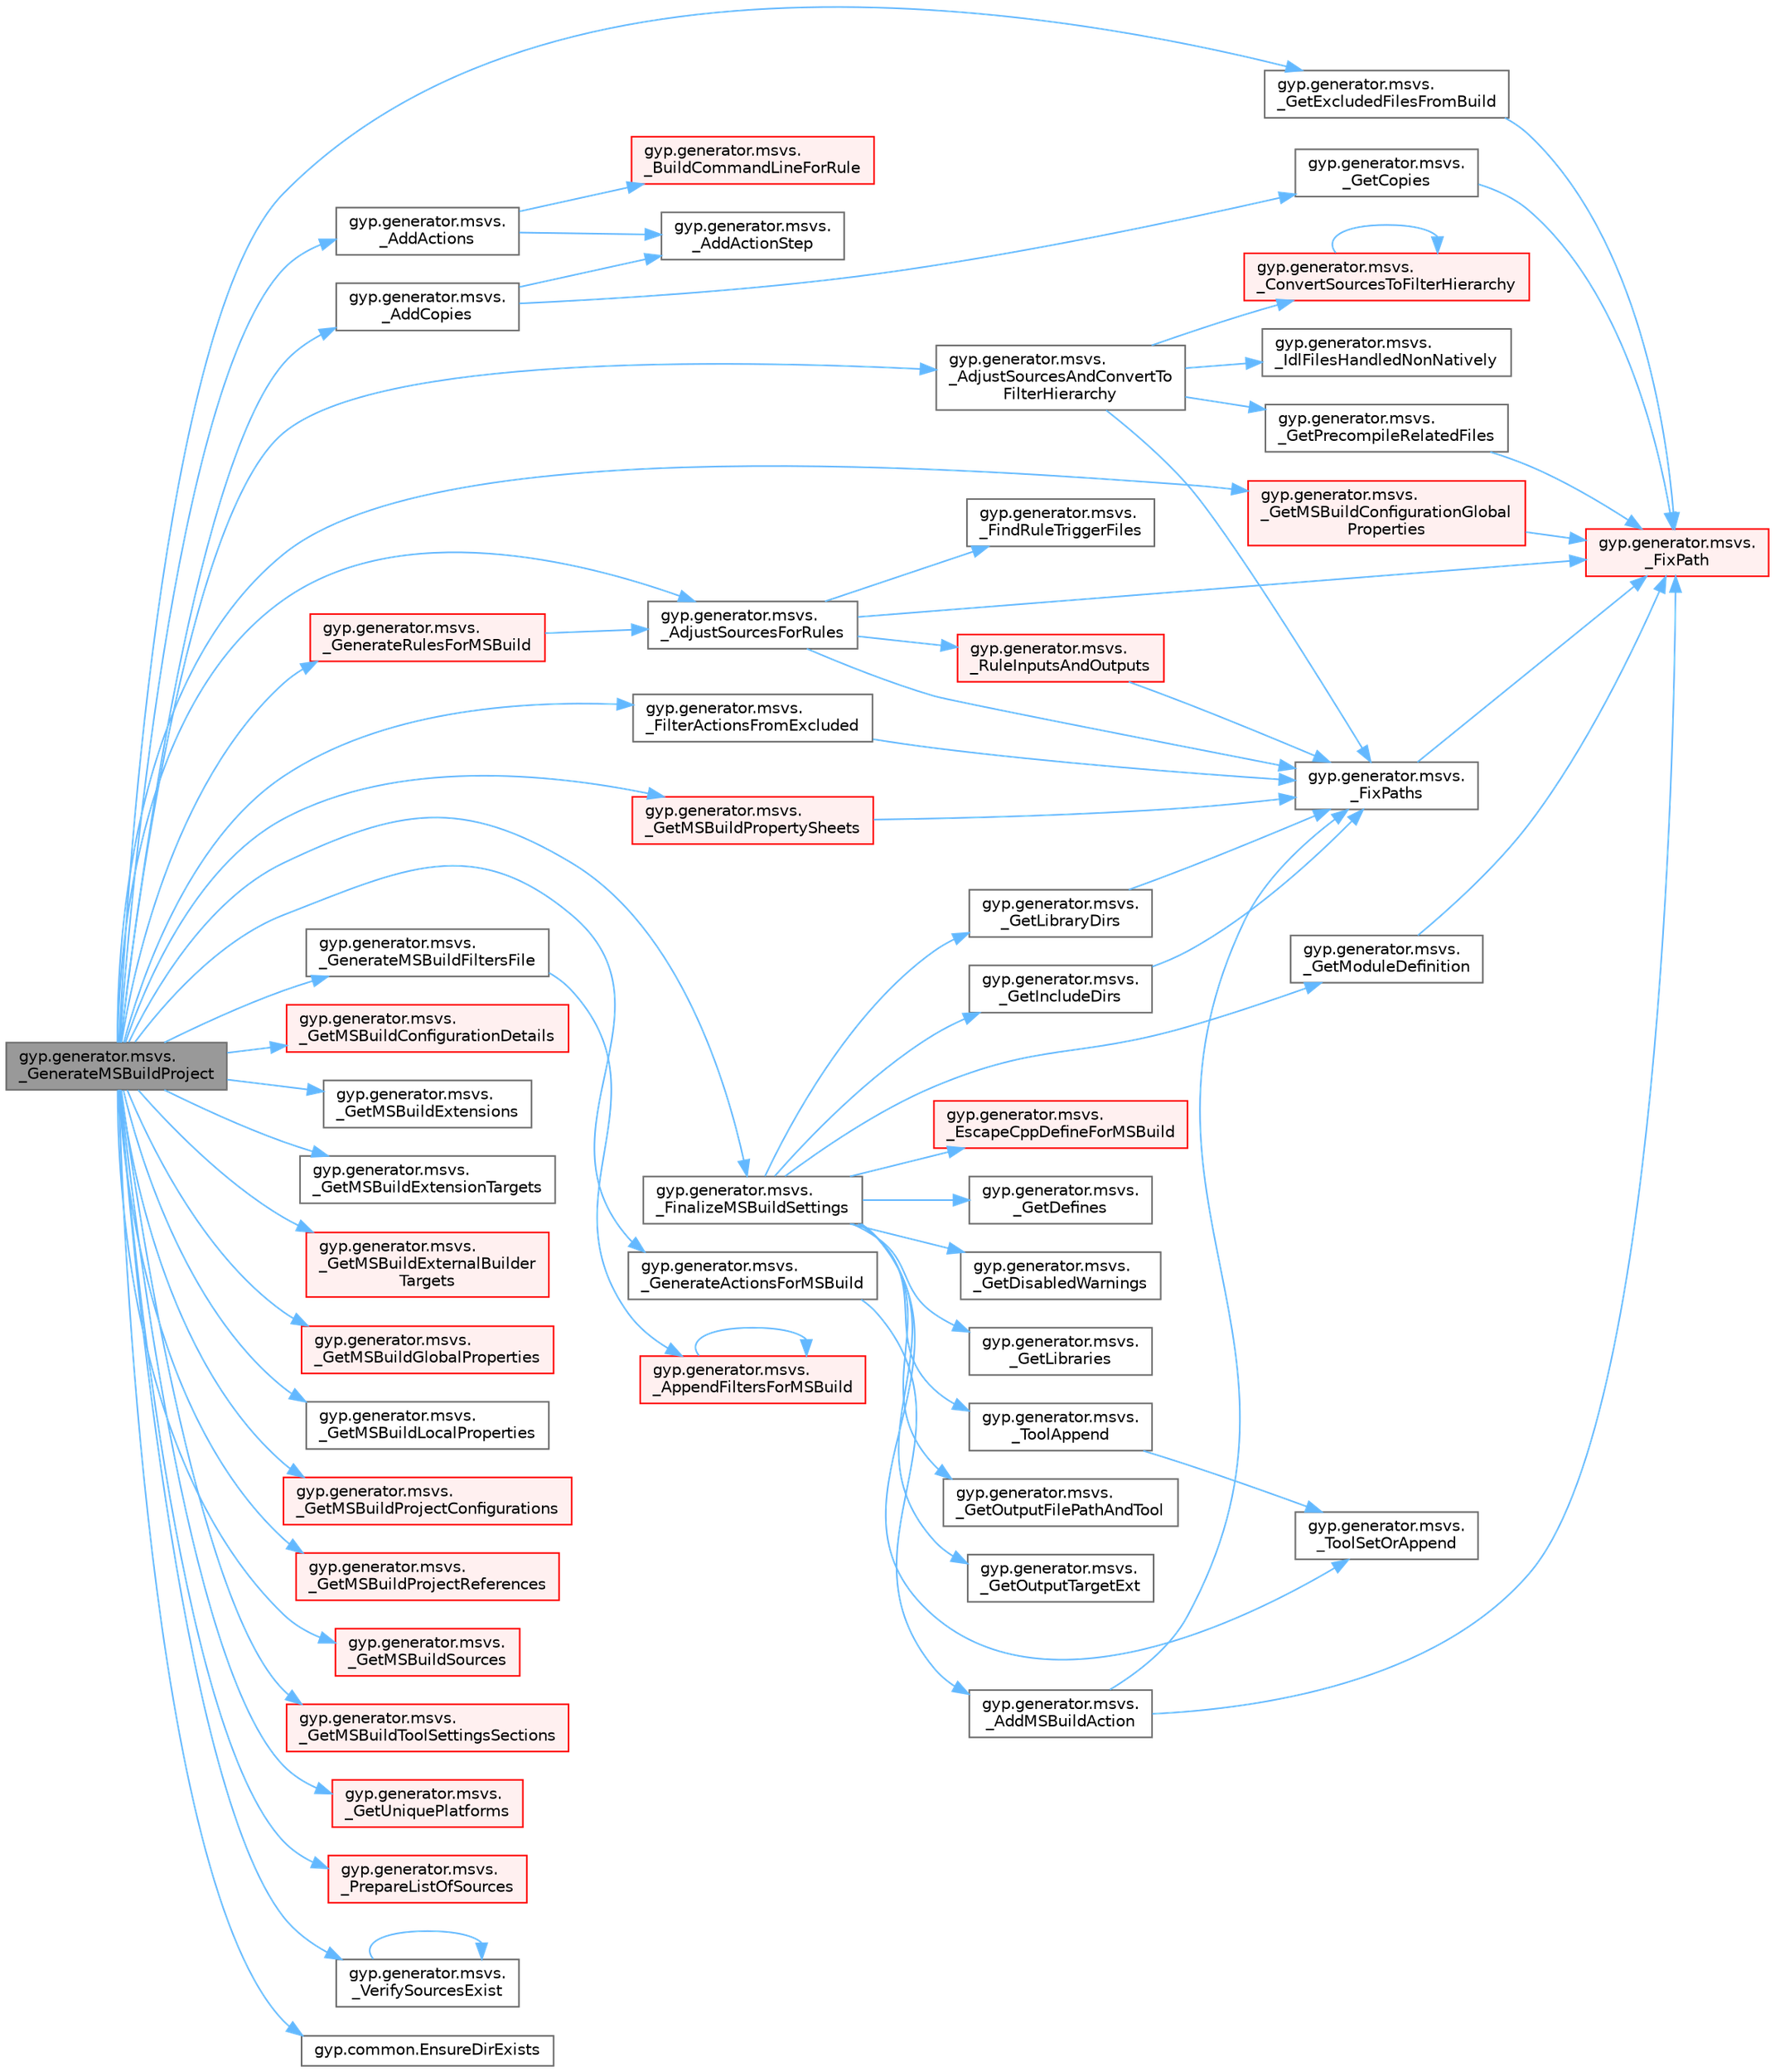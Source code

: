 digraph "gyp.generator.msvs._GenerateMSBuildProject"
{
 // LATEX_PDF_SIZE
  bgcolor="transparent";
  edge [fontname=Helvetica,fontsize=10,labelfontname=Helvetica,labelfontsize=10];
  node [fontname=Helvetica,fontsize=10,shape=box,height=0.2,width=0.4];
  rankdir="LR";
  Node1 [id="Node000001",label="gyp.generator.msvs.\l_GenerateMSBuildProject",height=0.2,width=0.4,color="gray40", fillcolor="grey60", style="filled", fontcolor="black",tooltip=" "];
  Node1 -> Node2 [id="edge1_Node000001_Node000002",color="steelblue1",style="solid",tooltip=" "];
  Node2 [id="Node000002",label="gyp.generator.msvs.\l_AddActions",height=0.2,width=0.4,color="grey40", fillcolor="white", style="filled",URL="$namespacegyp_1_1generator_1_1msvs.html#af53f258fd96281947a8ffca524de72c3",tooltip=" "];
  Node2 -> Node3 [id="edge2_Node000002_Node000003",color="steelblue1",style="solid",tooltip=" "];
  Node3 [id="Node000003",label="gyp.generator.msvs.\l_AddActionStep",height=0.2,width=0.4,color="grey40", fillcolor="white", style="filled",URL="$namespacegyp_1_1generator_1_1msvs.html#abcda763ba7e13795096a8b9498a5b2a2",tooltip=" "];
  Node2 -> Node4 [id="edge3_Node000002_Node000004",color="steelblue1",style="solid",tooltip=" "];
  Node4 [id="Node000004",label="gyp.generator.msvs.\l_BuildCommandLineForRule",height=0.2,width=0.4,color="red", fillcolor="#FFF0F0", style="filled",URL="$namespacegyp_1_1generator_1_1msvs.html#a9e3e350b064512f7865c75aadb99363b",tooltip=" "];
  Node1 -> Node9 [id="edge4_Node000001_Node000009",color="steelblue1",style="solid",tooltip=" "];
  Node9 [id="Node000009",label="gyp.generator.msvs.\l_AddCopies",height=0.2,width=0.4,color="grey40", fillcolor="white", style="filled",URL="$namespacegyp_1_1generator_1_1msvs.html#acbd46fbec39458c454fcd6f0ef98e019",tooltip=" "];
  Node9 -> Node3 [id="edge5_Node000009_Node000003",color="steelblue1",style="solid",tooltip=" "];
  Node9 -> Node10 [id="edge6_Node000009_Node000010",color="steelblue1",style="solid",tooltip=" "];
  Node10 [id="Node000010",label="gyp.generator.msvs.\l_GetCopies",height=0.2,width=0.4,color="grey40", fillcolor="white", style="filled",URL="$namespacegyp_1_1generator_1_1msvs.html#a5853ca36178846735c15c20311713233",tooltip=" "];
  Node10 -> Node6 [id="edge7_Node000010_Node000006",color="steelblue1",style="solid",tooltip=" "];
  Node6 [id="Node000006",label="gyp.generator.msvs.\l_FixPath",height=0.2,width=0.4,color="red", fillcolor="#FFF0F0", style="filled",URL="$namespacegyp_1_1generator_1_1msvs.html#a706c592f67f43ac8e8e1f0573f747e13",tooltip=" "];
  Node1 -> Node11 [id="edge8_Node000001_Node000011",color="steelblue1",style="solid",tooltip=" "];
  Node11 [id="Node000011",label="gyp.generator.msvs.\l_AdjustSourcesAndConvertTo\lFilterHierarchy",height=0.2,width=0.4,color="grey40", fillcolor="white", style="filled",URL="$namespacegyp_1_1generator_1_1msvs.html#ab16b2be7323bc19e0f170632e8e32afb",tooltip=" "];
  Node11 -> Node12 [id="edge9_Node000011_Node000012",color="steelblue1",style="solid",tooltip=" "];
  Node12 [id="Node000012",label="gyp.generator.msvs.\l_ConvertSourcesToFilterHierarchy",height=0.2,width=0.4,color="red", fillcolor="#FFF0F0", style="filled",URL="$namespacegyp_1_1generator_1_1msvs.html#a7f48e426761df362fae7b62bfde2d60e",tooltip=" "];
  Node12 -> Node12 [id="edge10_Node000012_Node000012",color="steelblue1",style="solid",tooltip=" "];
  Node11 -> Node13 [id="edge11_Node000011_Node000013",color="steelblue1",style="solid",tooltip=" "];
  Node13 [id="Node000013",label="gyp.generator.msvs.\l_FixPaths",height=0.2,width=0.4,color="grey40", fillcolor="white", style="filled",URL="$namespacegyp_1_1generator_1_1msvs.html#abe0103864b6f70b3c1ab25521cb1f1d0",tooltip=" "];
  Node13 -> Node6 [id="edge12_Node000013_Node000006",color="steelblue1",style="solid",tooltip=" "];
  Node11 -> Node14 [id="edge13_Node000011_Node000014",color="steelblue1",style="solid",tooltip=" "];
  Node14 [id="Node000014",label="gyp.generator.msvs.\l_GetPrecompileRelatedFiles",height=0.2,width=0.4,color="grey40", fillcolor="white", style="filled",URL="$namespacegyp_1_1generator_1_1msvs.html#aec9374070b04ddab2788204cff916790",tooltip=" "];
  Node14 -> Node6 [id="edge14_Node000014_Node000006",color="steelblue1",style="solid",tooltip=" "];
  Node11 -> Node15 [id="edge15_Node000011_Node000015",color="steelblue1",style="solid",tooltip=" "];
  Node15 [id="Node000015",label="gyp.generator.msvs.\l_IdlFilesHandledNonNatively",height=0.2,width=0.4,color="grey40", fillcolor="white", style="filled",URL="$namespacegyp_1_1generator_1_1msvs.html#a07e3a07a8e87165e27e142554cd3f88f",tooltip=" "];
  Node1 -> Node16 [id="edge16_Node000001_Node000016",color="steelblue1",style="solid",tooltip=" "];
  Node16 [id="Node000016",label="gyp.generator.msvs.\l_AdjustSourcesForRules",height=0.2,width=0.4,color="grey40", fillcolor="white", style="filled",URL="$namespacegyp_1_1generator_1_1msvs.html#a5dbb1dc3aadc8929bfb48430fa5c7f8c",tooltip=" "];
  Node16 -> Node17 [id="edge17_Node000016_Node000017",color="steelblue1",style="solid",tooltip=" "];
  Node17 [id="Node000017",label="gyp.generator.msvs.\l_FindRuleTriggerFiles",height=0.2,width=0.4,color="grey40", fillcolor="white", style="filled",URL="$namespacegyp_1_1generator_1_1msvs.html#a57f74e9d53477c44ae21bed5c7b06930",tooltip=" "];
  Node16 -> Node6 [id="edge18_Node000016_Node000006",color="steelblue1",style="solid",tooltip=" "];
  Node16 -> Node13 [id="edge19_Node000016_Node000013",color="steelblue1",style="solid",tooltip=" "];
  Node16 -> Node18 [id="edge20_Node000016_Node000018",color="steelblue1",style="solid",tooltip=" "];
  Node18 [id="Node000018",label="gyp.generator.msvs.\l_RuleInputsAndOutputs",height=0.2,width=0.4,color="red", fillcolor="#FFF0F0", style="filled",URL="$namespacegyp_1_1generator_1_1msvs.html#a407ec9312af202a2c8cd9b5d67e8264b",tooltip=" "];
  Node18 -> Node13 [id="edge21_Node000018_Node000013",color="steelblue1",style="solid",tooltip=" "];
  Node1 -> Node20 [id="edge22_Node000001_Node000020",color="steelblue1",style="solid",tooltip=" "];
  Node20 [id="Node000020",label="gyp.generator.msvs.\l_FilterActionsFromExcluded",height=0.2,width=0.4,color="grey40", fillcolor="white", style="filled",URL="$namespacegyp_1_1generator_1_1msvs.html#aaa8857e6fa22b25e432c3fca3774b7c6",tooltip=" "];
  Node20 -> Node13 [id="edge23_Node000020_Node000013",color="steelblue1",style="solid",tooltip=" "];
  Node1 -> Node21 [id="edge24_Node000001_Node000021",color="steelblue1",style="solid",tooltip=" "];
  Node21 [id="Node000021",label="gyp.generator.msvs.\l_FinalizeMSBuildSettings",height=0.2,width=0.4,color="grey40", fillcolor="white", style="filled",URL="$namespacegyp_1_1generator_1_1msvs.html#a2314045affd45176cfd834b8ae2e4919",tooltip=" "];
  Node21 -> Node22 [id="edge25_Node000021_Node000022",color="steelblue1",style="solid",tooltip=" "];
  Node22 [id="Node000022",label="gyp.generator.msvs.\l_EscapeCppDefineForMSBuild",height=0.2,width=0.4,color="red", fillcolor="#FFF0F0", style="filled",URL="$namespacegyp_1_1generator_1_1msvs.html#a6adb9a6b86c0e4bd476f5c18b20d60d4",tooltip=" "];
  Node21 -> Node26 [id="edge26_Node000021_Node000026",color="steelblue1",style="solid",tooltip=" "];
  Node26 [id="Node000026",label="gyp.generator.msvs.\l_GetDefines",height=0.2,width=0.4,color="grey40", fillcolor="white", style="filled",URL="$namespacegyp_1_1generator_1_1msvs.html#ab51b8e8d6de9006e1218aabaa1957c94",tooltip=" "];
  Node21 -> Node27 [id="edge27_Node000021_Node000027",color="steelblue1",style="solid",tooltip=" "];
  Node27 [id="Node000027",label="gyp.generator.msvs.\l_GetDisabledWarnings",height=0.2,width=0.4,color="grey40", fillcolor="white", style="filled",URL="$namespacegyp_1_1generator_1_1msvs.html#a118be64a7aaf0caaefe5e3edd2a60eed",tooltip=" "];
  Node21 -> Node28 [id="edge28_Node000021_Node000028",color="steelblue1",style="solid",tooltip=" "];
  Node28 [id="Node000028",label="gyp.generator.msvs.\l_GetIncludeDirs",height=0.2,width=0.4,color="grey40", fillcolor="white", style="filled",URL="$namespacegyp_1_1generator_1_1msvs.html#aaa5b9ae9fc219edb86b5c2c7725e2e08",tooltip=" "];
  Node28 -> Node13 [id="edge29_Node000028_Node000013",color="steelblue1",style="solid",tooltip=" "];
  Node21 -> Node29 [id="edge30_Node000021_Node000029",color="steelblue1",style="solid",tooltip=" "];
  Node29 [id="Node000029",label="gyp.generator.msvs.\l_GetLibraries",height=0.2,width=0.4,color="grey40", fillcolor="white", style="filled",URL="$namespacegyp_1_1generator_1_1msvs.html#a8a59f9afb6017bd37a8890f8f1a5d821",tooltip=" "];
  Node21 -> Node30 [id="edge31_Node000021_Node000030",color="steelblue1",style="solid",tooltip=" "];
  Node30 [id="Node000030",label="gyp.generator.msvs.\l_GetLibraryDirs",height=0.2,width=0.4,color="grey40", fillcolor="white", style="filled",URL="$namespacegyp_1_1generator_1_1msvs.html#ab56a34c837f449609ca2ac9ec8755478",tooltip=" "];
  Node30 -> Node13 [id="edge32_Node000030_Node000013",color="steelblue1",style="solid",tooltip=" "];
  Node21 -> Node31 [id="edge33_Node000021_Node000031",color="steelblue1",style="solid",tooltip=" "];
  Node31 [id="Node000031",label="gyp.generator.msvs.\l_GetModuleDefinition",height=0.2,width=0.4,color="grey40", fillcolor="white", style="filled",URL="$namespacegyp_1_1generator_1_1msvs.html#ac5fa6d2d137bb751cdffbd3575038d24",tooltip=" "];
  Node31 -> Node6 [id="edge34_Node000031_Node000006",color="steelblue1",style="solid",tooltip=" "];
  Node21 -> Node32 [id="edge35_Node000021_Node000032",color="steelblue1",style="solid",tooltip=" "];
  Node32 [id="Node000032",label="gyp.generator.msvs.\l_GetOutputFilePathAndTool",height=0.2,width=0.4,color="grey40", fillcolor="white", style="filled",URL="$namespacegyp_1_1generator_1_1msvs.html#ae6ab531687951079d4344801bddeead8",tooltip=" "];
  Node21 -> Node33 [id="edge36_Node000021_Node000033",color="steelblue1",style="solid",tooltip=" "];
  Node33 [id="Node000033",label="gyp.generator.msvs.\l_GetOutputTargetExt",height=0.2,width=0.4,color="grey40", fillcolor="white", style="filled",URL="$namespacegyp_1_1generator_1_1msvs.html#a125aa7568f8a0a2b9803c9868b17ca90",tooltip=" "];
  Node21 -> Node34 [id="edge37_Node000021_Node000034",color="steelblue1",style="solid",tooltip=" "];
  Node34 [id="Node000034",label="gyp.generator.msvs.\l_ToolAppend",height=0.2,width=0.4,color="grey40", fillcolor="white", style="filled",URL="$namespacegyp_1_1generator_1_1msvs.html#a4edc9eadd706d9ebfc7ad3e0acca601f",tooltip=" "];
  Node34 -> Node35 [id="edge38_Node000034_Node000035",color="steelblue1",style="solid",tooltip=" "];
  Node35 [id="Node000035",label="gyp.generator.msvs.\l_ToolSetOrAppend",height=0.2,width=0.4,color="grey40", fillcolor="white", style="filled",URL="$namespacegyp_1_1generator_1_1msvs.html#ad8bacea6ce7fa53f7ab87159848a8024",tooltip=" "];
  Node21 -> Node35 [id="edge39_Node000021_Node000035",color="steelblue1",style="solid",tooltip=" "];
  Node1 -> Node36 [id="edge40_Node000001_Node000036",color="steelblue1",style="solid",tooltip=" "];
  Node36 [id="Node000036",label="gyp.generator.msvs.\l_GenerateActionsForMSBuild",height=0.2,width=0.4,color="grey40", fillcolor="white", style="filled",URL="$namespacegyp_1_1generator_1_1msvs.html#acc75339ab9b8d1656aa13b9f3b771d1e",tooltip=" "];
  Node36 -> Node37 [id="edge41_Node000036_Node000037",color="steelblue1",style="solid",tooltip=" "];
  Node37 [id="Node000037",label="gyp.generator.msvs.\l_AddMSBuildAction",height=0.2,width=0.4,color="grey40", fillcolor="white", style="filled",URL="$namespacegyp_1_1generator_1_1msvs.html#a6524a14a4f5066d1f42617e1a49995e5",tooltip=" "];
  Node37 -> Node6 [id="edge42_Node000037_Node000006",color="steelblue1",style="solid",tooltip=" "];
  Node37 -> Node13 [id="edge43_Node000037_Node000013",color="steelblue1",style="solid",tooltip=" "];
  Node1 -> Node38 [id="edge44_Node000001_Node000038",color="steelblue1",style="solid",tooltip=" "];
  Node38 [id="Node000038",label="gyp.generator.msvs.\l_GenerateMSBuildFiltersFile",height=0.2,width=0.4,color="grey40", fillcolor="white", style="filled",URL="$namespacegyp_1_1generator_1_1msvs.html#ae7876e31201e2eb87bc6fa1749ed95c3",tooltip=" "];
  Node38 -> Node39 [id="edge45_Node000038_Node000039",color="steelblue1",style="solid",tooltip=" "];
  Node39 [id="Node000039",label="gyp.generator.msvs.\l_AppendFiltersForMSBuild",height=0.2,width=0.4,color="red", fillcolor="#FFF0F0", style="filled",URL="$namespacegyp_1_1generator_1_1msvs.html#a63dd572eb4e81f9dc4d74dee2f907081",tooltip=" "];
  Node39 -> Node39 [id="edge46_Node000039_Node000039",color="steelblue1",style="solid",tooltip=" "];
  Node1 -> Node41 [id="edge47_Node000001_Node000041",color="steelblue1",style="solid",tooltip=" "];
  Node41 [id="Node000041",label="gyp.generator.msvs.\l_GenerateRulesForMSBuild",height=0.2,width=0.4,color="red", fillcolor="#FFF0F0", style="filled",URL="$namespacegyp_1_1generator_1_1msvs.html#a8445f59fefa190cfb78b34d7c638d90e",tooltip=" "];
  Node41 -> Node16 [id="edge48_Node000041_Node000016",color="steelblue1",style="solid",tooltip=" "];
  Node1 -> Node49 [id="edge49_Node000001_Node000049",color="steelblue1",style="solid",tooltip=" "];
  Node49 [id="Node000049",label="gyp.generator.msvs.\l_GetExcludedFilesFromBuild",height=0.2,width=0.4,color="grey40", fillcolor="white", style="filled",URL="$namespacegyp_1_1generator_1_1msvs.html#a0a4dc065cf8c132c4a482fb6e5e59a86",tooltip=" "];
  Node49 -> Node6 [id="edge50_Node000049_Node000006",color="steelblue1",style="solid",tooltip=" "];
  Node1 -> Node50 [id="edge51_Node000001_Node000050",color="steelblue1",style="solid",tooltip=" "];
  Node50 [id="Node000050",label="gyp.generator.msvs.\l_GetMSBuildConfigurationDetails",height=0.2,width=0.4,color="red", fillcolor="#FFF0F0", style="filled",URL="$namespacegyp_1_1generator_1_1msvs.html#a0ba5a2fe3fd703a9f65dd1c6c60e113d",tooltip=" "];
  Node1 -> Node63 [id="edge52_Node000001_Node000063",color="steelblue1",style="solid",tooltip=" "];
  Node63 [id="Node000063",label="gyp.generator.msvs.\l_GetMSBuildConfigurationGlobal\lProperties",height=0.2,width=0.4,color="red", fillcolor="#FFF0F0", style="filled",URL="$namespacegyp_1_1generator_1_1msvs.html#abd5b8b050cf550e95eb2bc988f17c10a",tooltip=" "];
  Node63 -> Node6 [id="edge53_Node000063_Node000006",color="steelblue1",style="solid",tooltip=" "];
  Node1 -> Node65 [id="edge54_Node000001_Node000065",color="steelblue1",style="solid",tooltip=" "];
  Node65 [id="Node000065",label="gyp.generator.msvs.\l_GetMSBuildExtensions",height=0.2,width=0.4,color="grey40", fillcolor="white", style="filled",URL="$namespacegyp_1_1generator_1_1msvs.html#a912a7b27d34f0f1fcbcfbc9903703586",tooltip=" "];
  Node1 -> Node66 [id="edge55_Node000001_Node000066",color="steelblue1",style="solid",tooltip=" "];
  Node66 [id="Node000066",label="gyp.generator.msvs.\l_GetMSBuildExtensionTargets",height=0.2,width=0.4,color="grey40", fillcolor="white", style="filled",URL="$namespacegyp_1_1generator_1_1msvs.html#a2b30c3246eaa198b1f7dd258f3ad2d09",tooltip=" "];
  Node1 -> Node67 [id="edge56_Node000001_Node000067",color="steelblue1",style="solid",tooltip=" "];
  Node67 [id="Node000067",label="gyp.generator.msvs.\l_GetMSBuildExternalBuilder\lTargets",height=0.2,width=0.4,color="red", fillcolor="#FFF0F0", style="filled",URL="$namespacegyp_1_1generator_1_1msvs.html#acb56bfed7d7c1a51586eda031d8335f6",tooltip=" "];
  Node1 -> Node68 [id="edge57_Node000001_Node000068",color="steelblue1",style="solid",tooltip=" "];
  Node68 [id="Node000068",label="gyp.generator.msvs.\l_GetMSBuildGlobalProperties",height=0.2,width=0.4,color="red", fillcolor="#FFF0F0", style="filled",URL="$namespacegyp_1_1generator_1_1msvs.html#a29053332e3dd54a8776dc2dbbe287041",tooltip=" "];
  Node1 -> Node71 [id="edge58_Node000001_Node000071",color="steelblue1",style="solid",tooltip=" "];
  Node71 [id="Node000071",label="gyp.generator.msvs.\l_GetMSBuildLocalProperties",height=0.2,width=0.4,color="grey40", fillcolor="white", style="filled",URL="$namespacegyp_1_1generator_1_1msvs.html#a25b838226fcde7e887a87071b8eccf31",tooltip=" "];
  Node1 -> Node72 [id="edge59_Node000001_Node000072",color="steelblue1",style="solid",tooltip=" "];
  Node72 [id="Node000072",label="gyp.generator.msvs.\l_GetMSBuildProjectConfigurations",height=0.2,width=0.4,color="red", fillcolor="#FFF0F0", style="filled",URL="$namespacegyp_1_1generator_1_1msvs.html#a977b7d7ea2cd4350c98951315625f7f3",tooltip=" "];
  Node1 -> Node73 [id="edge60_Node000001_Node000073",color="steelblue1",style="solid",tooltip=" "];
  Node73 [id="Node000073",label="gyp.generator.msvs.\l_GetMSBuildProjectReferences",height=0.2,width=0.4,color="red", fillcolor="#FFF0F0", style="filled",URL="$namespacegyp_1_1generator_1_1msvs.html#a597777d849fe76b0a54e79d77c608cdd",tooltip=" "];
  Node1 -> Node75 [id="edge61_Node000001_Node000075",color="steelblue1",style="solid",tooltip=" "];
  Node75 [id="Node000075",label="gyp.generator.msvs.\l_GetMSBuildPropertySheets",height=0.2,width=0.4,color="red", fillcolor="#FFF0F0", style="filled",URL="$namespacegyp_1_1generator_1_1msvs.html#a942094df7445bb2b1c33dcd7cc061643",tooltip=" "];
  Node75 -> Node13 [id="edge62_Node000075_Node000013",color="steelblue1",style="solid",tooltip=" "];
  Node1 -> Node76 [id="edge63_Node000001_Node000076",color="steelblue1",style="solid",tooltip=" "];
  Node76 [id="Node000076",label="gyp.generator.msvs.\l_GetMSBuildSources",height=0.2,width=0.4,color="red", fillcolor="#FFF0F0", style="filled",URL="$namespacegyp_1_1generator_1_1msvs.html#aefbda6539b90e41c098da8e2ca3f6611",tooltip=" "];
  Node1 -> Node79 [id="edge64_Node000001_Node000079",color="steelblue1",style="solid",tooltip=" "];
  Node79 [id="Node000079",label="gyp.generator.msvs.\l_GetMSBuildToolSettingsSections",height=0.2,width=0.4,color="red", fillcolor="#FFF0F0", style="filled",URL="$namespacegyp_1_1generator_1_1msvs.html#ac3e371a51e0d1b814da3d4618e7fe7fd",tooltip=" "];
  Node1 -> Node78 [id="edge65_Node000001_Node000078",color="steelblue1",style="solid",tooltip=" "];
  Node78 [id="Node000078",label="gyp.generator.msvs.\l_GetUniquePlatforms",height=0.2,width=0.4,color="red", fillcolor="#FFF0F0", style="filled",URL="$namespacegyp_1_1generator_1_1msvs.html#a90a25637d19d2d9c2c8495550301f38b",tooltip=" "];
  Node1 -> Node80 [id="edge66_Node000001_Node000080",color="steelblue1",style="solid",tooltip=" "];
  Node80 [id="Node000080",label="gyp.generator.msvs.\l_PrepareListOfSources",height=0.2,width=0.4,color="red", fillcolor="#FFF0F0", style="filled",URL="$namespacegyp_1_1generator_1_1msvs.html#aabd3d4c15addf0e5c2a519cfbb4382e6",tooltip=" "];
  Node1 -> Node82 [id="edge67_Node000001_Node000082",color="steelblue1",style="solid",tooltip=" "];
  Node82 [id="Node000082",label="gyp.generator.msvs.\l_VerifySourcesExist",height=0.2,width=0.4,color="grey40", fillcolor="white", style="filled",URL="$namespacegyp_1_1generator_1_1msvs.html#acc7d4750c80358b8459cf17b8302ad9f",tooltip=" "];
  Node82 -> Node82 [id="edge68_Node000082_Node000082",color="steelblue1",style="solid",tooltip=" "];
  Node1 -> Node83 [id="edge69_Node000001_Node000083",color="steelblue1",style="solid",tooltip=" "];
  Node83 [id="Node000083",label="gyp.common.EnsureDirExists",height=0.2,width=0.4,color="grey40", fillcolor="white", style="filled",URL="$namespacegyp_1_1common.html#a62411b7ed9f7220bb951ea26e91e4e15",tooltip=" "];
}

